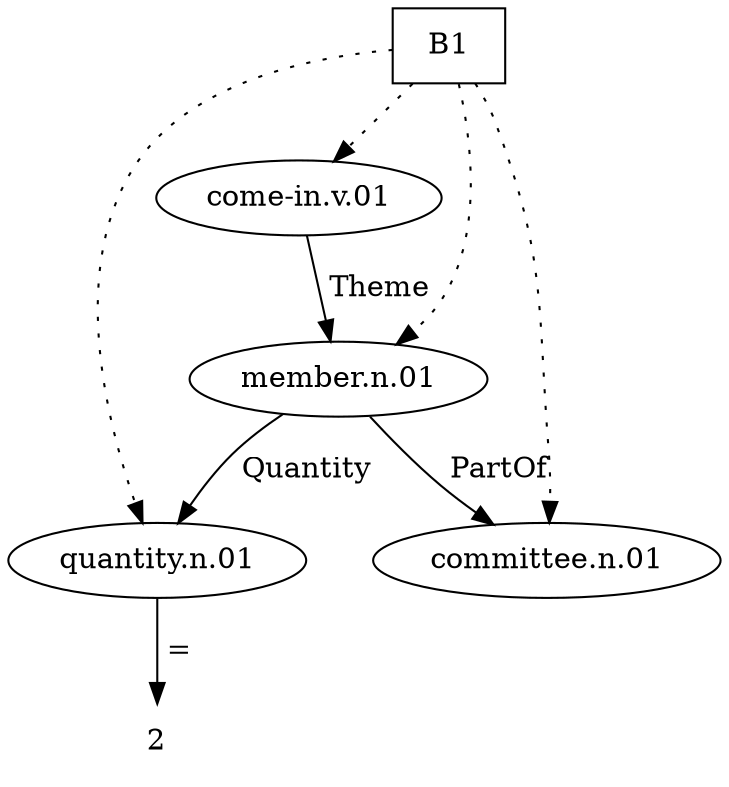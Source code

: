 digraph G {
"B1" [shape=box];
"B1" -> "quantity.n.01" [style="dotted"];
"quantity.n.01" -> 2 [label=" ="];
2 [shape=none];
"B1" [shape=box];
"B1" -> "committee.n.01" [style="dotted"];
"B1" [shape=box];
"B1" -> "member.n.01" [style="dotted"];
"member.n.01" -> "quantity.n.01" [label=" Quantity"];
"member.n.01" -> "committee.n.01" [label=" PartOf"];
"B1" [shape=box];
"B1" -> "come-in.v.01" [style="dotted"];
"come-in.v.01" -> "member.n.01" [label=" Theme"];
}